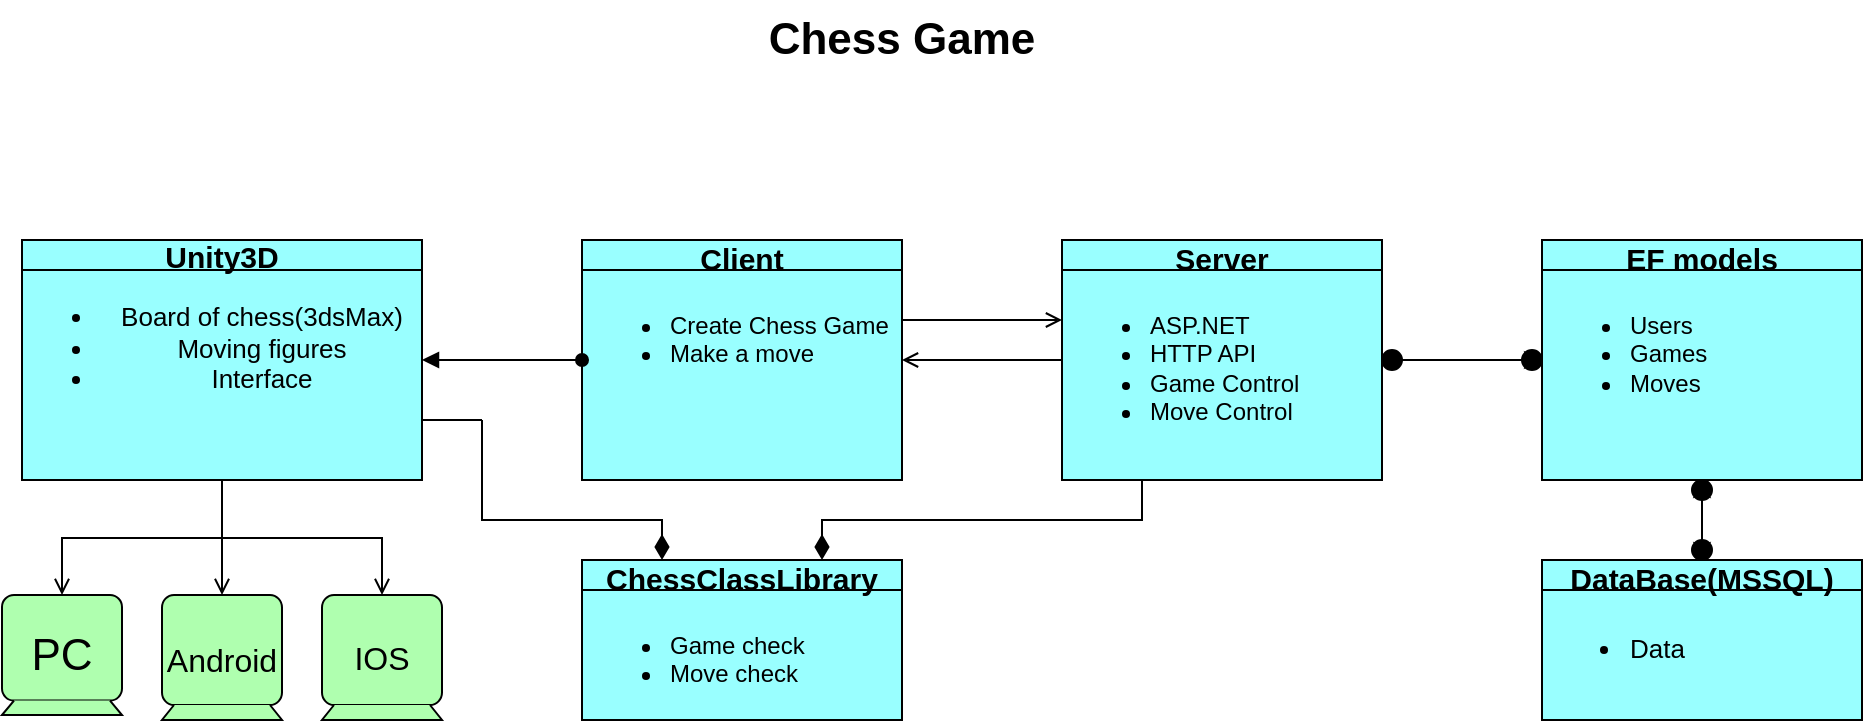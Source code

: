 <mxfile version="15.4.1" type="device"><diagram id="6I0OCvxSQrVGMHxT2VVA" name="Page-1"><mxGraphModel dx="1440" dy="761" grid="1" gridSize="10" guides="1" tooltips="1" connect="1" arrows="1" fold="1" page="1" pageScale="1" pageWidth="1100" pageHeight="850" math="0" shadow="0"><root><mxCell id="0"/><mxCell id="1" parent="0"/><mxCell id="QPErvO2fifxhAuxZ-NTL-1" value="&lt;table cellpadding=&quot;0&quot; cellspacing=&quot;0&quot; style=&quot;width: 100% ; height: 100% ; font-size: 15px&quot;&gt;&lt;tbody&gt;&lt;tr style=&quot;height: 20px&quot;&gt;&lt;td align=&quot;center&quot;&gt;&lt;b&gt;&lt;font style=&quot;font-size: 15px&quot;&gt;Client&lt;/font&gt;&lt;/b&gt;&lt;/td&gt;&lt;/tr&gt;&lt;tr&gt;&lt;td align=&quot;left&quot; valign=&quot;top&quot; style=&quot;padding: 4px ; font-size: 12px&quot;&gt;&lt;ul&gt;&lt;li&gt;Create Chess Game&lt;/li&gt;&lt;li&gt;Make a move&lt;/li&gt;&lt;/ul&gt;&lt;/td&gt;&lt;/tr&gt;&lt;/tbody&gt;&lt;/table&gt;" style="html=1;outlineConnect=0;whiteSpace=wrap;fillColor=#99ffff;shape=mxgraph.archimate3.businessObject;overflow=fill;spacing=0;spacingLeft=-4;" vertex="1" parent="1"><mxGeometry x="400" y="160" width="160" height="120" as="geometry"/></mxCell><mxCell id="QPErvO2fifxhAuxZ-NTL-25" style="edgeStyle=orthogonalEdgeStyle;rounded=0;orthogonalLoop=1;jettySize=auto;html=1;exitX=0.5;exitY=1;exitDx=0;exitDy=0;exitPerimeter=0;entryX=0.5;entryY=0;entryDx=0;entryDy=0;entryPerimeter=0;fontSize=13;startArrow=none;" edge="1" parent="1" source="QPErvO2fifxhAuxZ-NTL-28" target="QPErvO2fifxhAuxZ-NTL-8"><mxGeometry relative="1" as="geometry"/></mxCell><mxCell id="QPErvO2fifxhAuxZ-NTL-2" value="&lt;table cellpadding=&quot;0&quot; cellspacing=&quot;0&quot; style=&quot;font-size: 1em ; width: 100% ; height: 100%&quot;&gt;&lt;tbody&gt;&lt;tr style=&quot;height: 20px ; font-size: 15px&quot;&gt;&lt;td align=&quot;center&quot;&gt;&lt;b&gt;EF models&lt;/b&gt;&lt;/td&gt;&lt;/tr&gt;&lt;tr&gt;&lt;td align=&quot;left&quot; valign=&quot;top&quot; style=&quot;padding: 4px&quot;&gt;&lt;ul&gt;&lt;li&gt;Users&lt;/li&gt;&lt;li&gt;Games&lt;/li&gt;&lt;li&gt;Moves&lt;/li&gt;&lt;/ul&gt;&lt;/td&gt;&lt;/tr&gt;&lt;/tbody&gt;&lt;/table&gt;" style="html=1;outlineConnect=0;whiteSpace=wrap;fillColor=#99ffff;shape=mxgraph.archimate3.businessObject;overflow=fill" vertex="1" parent="1"><mxGeometry x="880" y="160" width="160" height="120" as="geometry"/></mxCell><mxCell id="QPErvO2fifxhAuxZ-NTL-27" style="edgeStyle=orthogonalEdgeStyle;rounded=0;orthogonalLoop=1;jettySize=auto;html=1;exitX=1;exitY=0.5;exitDx=0;exitDy=0;exitPerimeter=0;fontSize=13;entryX=1;entryY=0.5;entryDx=0;entryDy=0;entryPerimeter=0;" edge="1" parent="1" source="QPErvO2fifxhAuxZ-NTL-3" target="QPErvO2fifxhAuxZ-NTL-3"><mxGeometry relative="1" as="geometry"/></mxCell><mxCell id="QPErvO2fifxhAuxZ-NTL-32" style="edgeStyle=orthogonalEdgeStyle;rounded=0;orthogonalLoop=1;jettySize=auto;html=1;exitX=1;exitY=0.5;exitDx=0;exitDy=0;exitPerimeter=0;entryX=0;entryY=0.5;entryDx=0;entryDy=0;entryPerimeter=0;fontSize=13;" edge="1" parent="1" source="QPErvO2fifxhAuxZ-NTL-3" target="QPErvO2fifxhAuxZ-NTL-2"><mxGeometry relative="1" as="geometry"/></mxCell><mxCell id="QPErvO2fifxhAuxZ-NTL-3" value="&lt;table cellpadding=&quot;0&quot; cellspacing=&quot;0&quot; style=&quot;font-size: 1em ; width: 100% ; height: 100%&quot;&gt;&lt;tbody&gt;&lt;tr style=&quot;height: 20px&quot;&gt;&lt;td align=&quot;center&quot; style=&quot;font-size: 15px&quot;&gt;&lt;b&gt;Server&lt;/b&gt;&lt;/td&gt;&lt;/tr&gt;&lt;tr&gt;&lt;td align=&quot;left&quot; valign=&quot;top&quot; style=&quot;padding: 4px&quot;&gt;&lt;ul&gt;&lt;li&gt;ASP.NET&lt;/li&gt;&lt;li&gt;HTTP API&lt;/li&gt;&lt;li&gt;Game Control&lt;/li&gt;&lt;li&gt;Move Control&lt;/li&gt;&lt;/ul&gt;&lt;/td&gt;&lt;/tr&gt;&lt;/tbody&gt;&lt;/table&gt;" style="html=1;outlineConnect=0;whiteSpace=wrap;fillColor=#99ffff;shape=mxgraph.archimate3.businessObject;overflow=fill" vertex="1" parent="1"><mxGeometry x="640" y="160" width="160" height="120" as="geometry"/></mxCell><mxCell id="QPErvO2fifxhAuxZ-NTL-4" value="&lt;table cellpadding=&quot;0&quot; cellspacing=&quot;0&quot; style=&quot;font-size: 1em ; width: 100% ; height: 100%&quot;&gt;&lt;tbody&gt;&lt;tr style=&quot;height: 20px ; font-size: 15px&quot;&gt;&lt;td align=&quot;center&quot;&gt;&lt;b&gt;ChessClassLibrary&lt;/b&gt;&lt;/td&gt;&lt;/tr&gt;&lt;tr&gt;&lt;td align=&quot;left&quot; valign=&quot;top&quot; style=&quot;padding: 4px&quot;&gt;&lt;ul&gt;&lt;li&gt;Game check&lt;/li&gt;&lt;li&gt;Move check&lt;/li&gt;&lt;/ul&gt;&lt;/td&gt;&lt;/tr&gt;&lt;/tbody&gt;&lt;/table&gt;" style="html=1;outlineConnect=0;whiteSpace=wrap;fillColor=#99ffff;shape=mxgraph.archimate3.businessObject;overflow=fill" vertex="1" parent="1"><mxGeometry x="400" y="320" width="160" height="80" as="geometry"/></mxCell><mxCell id="QPErvO2fifxhAuxZ-NTL-5" value="&lt;font style=&quot;font-size: 15px&quot;&gt;&lt;b&gt;Unity3D&lt;/b&gt;&lt;br&gt;&lt;/font&gt;&lt;ul style=&quot;font-size: 13px&quot;&gt;&lt;li&gt;&lt;font style=&quot;font-size: 13px&quot;&gt;Board of chess(3dsMax)&lt;/font&gt;&lt;/li&gt;&lt;li&gt;Moving figures&lt;/li&gt;&lt;li&gt;Interface&lt;/li&gt;&lt;/ul&gt;" style="outlineConnect=0;fillColor=#99ffff;shape=mxgraph.archimate3.businessObject;overflow=fill;labelPosition=center;verticalLabelPosition=middle;align=center;verticalAlign=middle;textDirection=ltr;whiteSpace=wrap;html=1;" vertex="1" parent="1"><mxGeometry x="120" y="160" width="200" height="120" as="geometry"/></mxCell><mxCell id="QPErvO2fifxhAuxZ-NTL-7" value="Chess Game" style="text;html=1;strokeColor=none;fillColor=none;align=center;verticalAlign=middle;whiteSpace=wrap;rounded=0;fontStyle=1;fontSize=22;" vertex="1" parent="1"><mxGeometry x="400" y="40" width="320" height="40" as="geometry"/></mxCell><mxCell id="QPErvO2fifxhAuxZ-NTL-26" style="edgeStyle=orthogonalEdgeStyle;rounded=0;orthogonalLoop=1;jettySize=auto;html=1;exitX=0.5;exitY=0;exitDx=0;exitDy=0;exitPerimeter=0;fontSize=13;startArrow=none;" edge="1" parent="1" source="QPErvO2fifxhAuxZ-NTL-30"><mxGeometry relative="1" as="geometry"><mxPoint x="960" y="280" as="targetPoint"/></mxGeometry></mxCell><mxCell id="QPErvO2fifxhAuxZ-NTL-8" value="&lt;table cellpadding=&quot;0&quot; cellspacing=&quot;0&quot; style=&quot;width: 100% ; height: 100% ; font-size: 15px&quot;&gt;&lt;tbody&gt;&lt;tr style=&quot;height: 20px&quot;&gt;&lt;td align=&quot;center&quot;&gt;&lt;b&gt;&lt;font style=&quot;font-size: 15px&quot;&gt;DataBase(MSSQL)&lt;/font&gt;&lt;/b&gt;&lt;/td&gt;&lt;/tr&gt;&lt;tr&gt;&lt;td align=&quot;left&quot; valign=&quot;top&quot; style=&quot;padding: 4px ; font-size: 13px&quot;&gt;&lt;ul&gt;&lt;li&gt;Data&lt;/li&gt;&lt;/ul&gt;&lt;/td&gt;&lt;/tr&gt;&lt;/tbody&gt;&lt;/table&gt;" style="html=1;outlineConnect=0;whiteSpace=wrap;fillColor=#99ffff;shape=mxgraph.archimate3.businessObject;overflow=fill;fontSize=21;" vertex="1" parent="1"><mxGeometry x="880" y="320" width="160" height="80" as="geometry"/></mxCell><mxCell id="QPErvO2fifxhAuxZ-NTL-11" value="PC" style="html=1;outlineConnect=0;whiteSpace=wrap;fillColor=#AFFFAF;shape=mxgraph.archimate3.device;fontSize=22;" vertex="1" parent="1"><mxGeometry x="110" y="337.5" width="60" height="60" as="geometry"/></mxCell><mxCell id="QPErvO2fifxhAuxZ-NTL-12" value="&lt;font style=&quot;font-size: 16px&quot;&gt;Android&lt;/font&gt;" style="html=1;outlineConnect=0;whiteSpace=wrap;fillColor=#AFFFAF;shape=mxgraph.archimate3.device;fontSize=22;" vertex="1" parent="1"><mxGeometry x="190" y="337.5" width="60" height="62.5" as="geometry"/></mxCell><mxCell id="QPErvO2fifxhAuxZ-NTL-13" value="IOS" style="html=1;outlineConnect=0;whiteSpace=wrap;fillColor=#AFFFAF;shape=mxgraph.archimate3.device;fontSize=16;" vertex="1" parent="1"><mxGeometry x="270" y="337.5" width="60" height="62.5" as="geometry"/></mxCell><mxCell id="QPErvO2fifxhAuxZ-NTL-16" value="" style="edgeStyle=elbowEdgeStyle;html=1;endArrow=open;elbow=vertical;endFill=1;rounded=0;fontSize=16;exitX=0.5;exitY=1;exitDx=0;exitDy=0;exitPerimeter=0;entryX=0.5;entryY=0;entryDx=0;entryDy=0;entryPerimeter=0;" edge="1" parent="1" source="QPErvO2fifxhAuxZ-NTL-5" target="QPErvO2fifxhAuxZ-NTL-11"><mxGeometry width="160" relative="1" as="geometry"><mxPoint x="250" y="320" as="sourcePoint"/><mxPoint x="410" y="320" as="targetPoint"/></mxGeometry></mxCell><mxCell id="QPErvO2fifxhAuxZ-NTL-17" value="" style="edgeStyle=elbowEdgeStyle;html=1;endArrow=open;elbow=vertical;endFill=1;rounded=0;fontSize=16;exitX=0.5;exitY=1;exitDx=0;exitDy=0;exitPerimeter=0;entryX=0.5;entryY=0;entryDx=0;entryDy=0;entryPerimeter=0;" edge="1" parent="1" source="QPErvO2fifxhAuxZ-NTL-5" target="QPErvO2fifxhAuxZ-NTL-13"><mxGeometry width="160" relative="1" as="geometry"><mxPoint x="250" y="320" as="sourcePoint"/><mxPoint x="410" y="320" as="targetPoint"/></mxGeometry></mxCell><mxCell id="QPErvO2fifxhAuxZ-NTL-18" value="" style="edgeStyle=elbowEdgeStyle;html=1;endArrow=open;elbow=vertical;endFill=1;rounded=0;fontSize=16;exitX=0.5;exitY=1;exitDx=0;exitDy=0;exitPerimeter=0;" edge="1" parent="1" source="QPErvO2fifxhAuxZ-NTL-5" target="QPErvO2fifxhAuxZ-NTL-12"><mxGeometry width="160" relative="1" as="geometry"><mxPoint x="250" y="320" as="sourcePoint"/><mxPoint x="410" y="320" as="targetPoint"/></mxGeometry></mxCell><mxCell id="QPErvO2fifxhAuxZ-NTL-23" value="" style="endArrow=block;html=1;endFill=1;startArrow=oval;startFill=1;edgeStyle=elbowEdgeStyle;elbow=vertical;rounded=0;fontSize=13;exitX=0;exitY=0.5;exitDx=0;exitDy=0;exitPerimeter=0;entryX=1;entryY=0.5;entryDx=0;entryDy=0;entryPerimeter=0;" edge="1" parent="1" source="QPErvO2fifxhAuxZ-NTL-1" target="QPErvO2fifxhAuxZ-NTL-5"><mxGeometry width="160" relative="1" as="geometry"><mxPoint x="400" y="270" as="sourcePoint"/><mxPoint x="560" y="270" as="targetPoint"/></mxGeometry></mxCell><mxCell id="QPErvO2fifxhAuxZ-NTL-28" value="" style="ellipse;html=1;verticalLabelPosition=bottom;labelBackgroundColor=#ffffff;verticalAlign=top;fillColor=#000000;fontSize=13;" vertex="1" parent="1"><mxGeometry x="955" y="280" width="10" height="10" as="geometry"/></mxCell><mxCell id="QPErvO2fifxhAuxZ-NTL-29" value="" style="edgeStyle=orthogonalEdgeStyle;rounded=0;orthogonalLoop=1;jettySize=auto;html=1;exitX=0.5;exitY=1;exitDx=0;exitDy=0;exitPerimeter=0;entryX=0.5;entryY=0;entryDx=0;entryDy=0;entryPerimeter=0;fontSize=13;endArrow=none;" edge="1" parent="1" source="QPErvO2fifxhAuxZ-NTL-2" target="QPErvO2fifxhAuxZ-NTL-28"><mxGeometry relative="1" as="geometry"><mxPoint x="960" y="280" as="sourcePoint"/><mxPoint x="960" y="320" as="targetPoint"/></mxGeometry></mxCell><mxCell id="QPErvO2fifxhAuxZ-NTL-30" value="" style="ellipse;html=1;verticalLabelPosition=bottom;labelBackgroundColor=#ffffff;verticalAlign=top;fillColor=#000000;fontSize=13;" vertex="1" parent="1"><mxGeometry x="955" y="310" width="10" height="10" as="geometry"/></mxCell><mxCell id="QPErvO2fifxhAuxZ-NTL-31" value="" style="edgeStyle=orthogonalEdgeStyle;rounded=0;orthogonalLoop=1;jettySize=auto;html=1;exitX=0.5;exitY=0;exitDx=0;exitDy=0;exitPerimeter=0;fontSize=13;endArrow=none;" edge="1" parent="1" source="QPErvO2fifxhAuxZ-NTL-8" target="QPErvO2fifxhAuxZ-NTL-30"><mxGeometry relative="1" as="geometry"><mxPoint x="960" y="280" as="targetPoint"/><mxPoint x="960" y="320" as="sourcePoint"/><Array as="points"><mxPoint x="960" y="315"/><mxPoint x="960" y="315"/></Array></mxGeometry></mxCell><mxCell id="QPErvO2fifxhAuxZ-NTL-33" value="" style="ellipse;html=1;verticalLabelPosition=bottom;labelBackgroundColor=#ffffff;verticalAlign=top;fillColor=#000000;fontSize=13;" vertex="1" parent="1"><mxGeometry x="800" y="215" width="10" height="10" as="geometry"/></mxCell><mxCell id="QPErvO2fifxhAuxZ-NTL-34" value="" style="ellipse;html=1;verticalLabelPosition=bottom;labelBackgroundColor=#ffffff;verticalAlign=top;fillColor=#000000;fontSize=13;" vertex="1" parent="1"><mxGeometry x="870" y="215" width="10" height="10" as="geometry"/></mxCell><mxCell id="QPErvO2fifxhAuxZ-NTL-36" value="" style="edgeStyle=elbowEdgeStyle;html=1;endArrow=open;elbow=vertical;endFill=1;rounded=0;fontSize=13;" edge="1" parent="1" target="QPErvO2fifxhAuxZ-NTL-3"><mxGeometry width="160" relative="1" as="geometry"><mxPoint x="560" y="200" as="sourcePoint"/><mxPoint x="720" y="200" as="targetPoint"/></mxGeometry></mxCell><mxCell id="QPErvO2fifxhAuxZ-NTL-37" value="" style="edgeStyle=elbowEdgeStyle;html=1;endArrow=open;elbow=vertical;endFill=1;rounded=0;fontSize=13;entryX=1;entryY=0.5;entryDx=0;entryDy=0;entryPerimeter=0;" edge="1" parent="1" source="QPErvO2fifxhAuxZ-NTL-3" target="QPErvO2fifxhAuxZ-NTL-1"><mxGeometry width="160" relative="1" as="geometry"><mxPoint x="400" y="270" as="sourcePoint"/><mxPoint x="560" y="270" as="targetPoint"/></mxGeometry></mxCell><mxCell id="QPErvO2fifxhAuxZ-NTL-38" value="" style="html=1;endArrow=diamondThin;endFill=1;edgeStyle=elbowEdgeStyle;elbow=vertical;endSize=10;rounded=0;fontSize=13;entryX=0.75;entryY=0;entryDx=0;entryDy=0;entryPerimeter=0;exitX=0.25;exitY=1;exitDx=0;exitDy=0;exitPerimeter=0;" edge="1" parent="1" source="QPErvO2fifxhAuxZ-NTL-3" target="QPErvO2fifxhAuxZ-NTL-4"><mxGeometry width="160" relative="1" as="geometry"><mxPoint x="400" y="270" as="sourcePoint"/><mxPoint x="560" y="270" as="targetPoint"/></mxGeometry></mxCell><mxCell id="QPErvO2fifxhAuxZ-NTL-39" value="" style="html=1;endArrow=diamondThin;endFill=1;edgeStyle=elbowEdgeStyle;elbow=vertical;endSize=10;rounded=0;fontSize=13;entryX=0.25;entryY=0;entryDx=0;entryDy=0;entryPerimeter=0;" edge="1" parent="1" target="QPErvO2fifxhAuxZ-NTL-4"><mxGeometry width="160" relative="1" as="geometry"><mxPoint x="350" y="250" as="sourcePoint"/><mxPoint x="560" y="270" as="targetPoint"/><Array as="points"><mxPoint x="360" y="300"/><mxPoint x="400" y="300"/><mxPoint x="330" y="290"/><mxPoint x="350" y="290"/><mxPoint x="350" y="250"/><mxPoint x="350" y="270"/><mxPoint x="370" y="290"/><mxPoint x="360" y="280"/><mxPoint x="370" y="250"/></Array></mxGeometry></mxCell><mxCell id="QPErvO2fifxhAuxZ-NTL-42" value="" style="edgeStyle=elbowEdgeStyle;html=1;endArrow=none;elbow=vertical;rounded=0;fontSize=13;" edge="1" parent="1"><mxGeometry width="160" relative="1" as="geometry"><mxPoint x="320" y="250" as="sourcePoint"/><mxPoint x="350" y="250" as="targetPoint"/></mxGeometry></mxCell></root></mxGraphModel></diagram></mxfile>